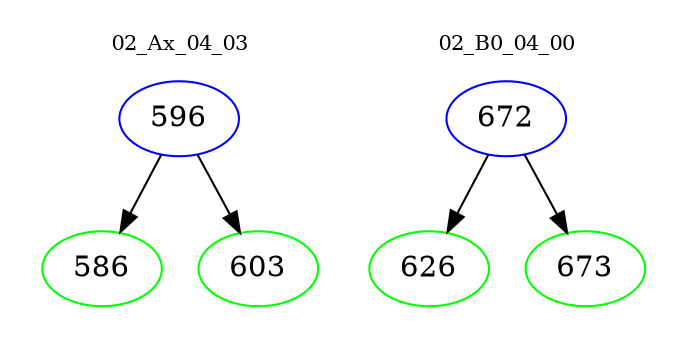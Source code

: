 digraph{
subgraph cluster_0 {
color = white
label = "02_Ax_04_03";
fontsize=10;
T0_596 [label="596", color="blue"]
T0_596 -> T0_586 [color="black"]
T0_586 [label="586", color="green"]
T0_596 -> T0_603 [color="black"]
T0_603 [label="603", color="green"]
}
subgraph cluster_1 {
color = white
label = "02_B0_04_00";
fontsize=10;
T1_672 [label="672", color="blue"]
T1_672 -> T1_626 [color="black"]
T1_626 [label="626", color="green"]
T1_672 -> T1_673 [color="black"]
T1_673 [label="673", color="green"]
}
}
